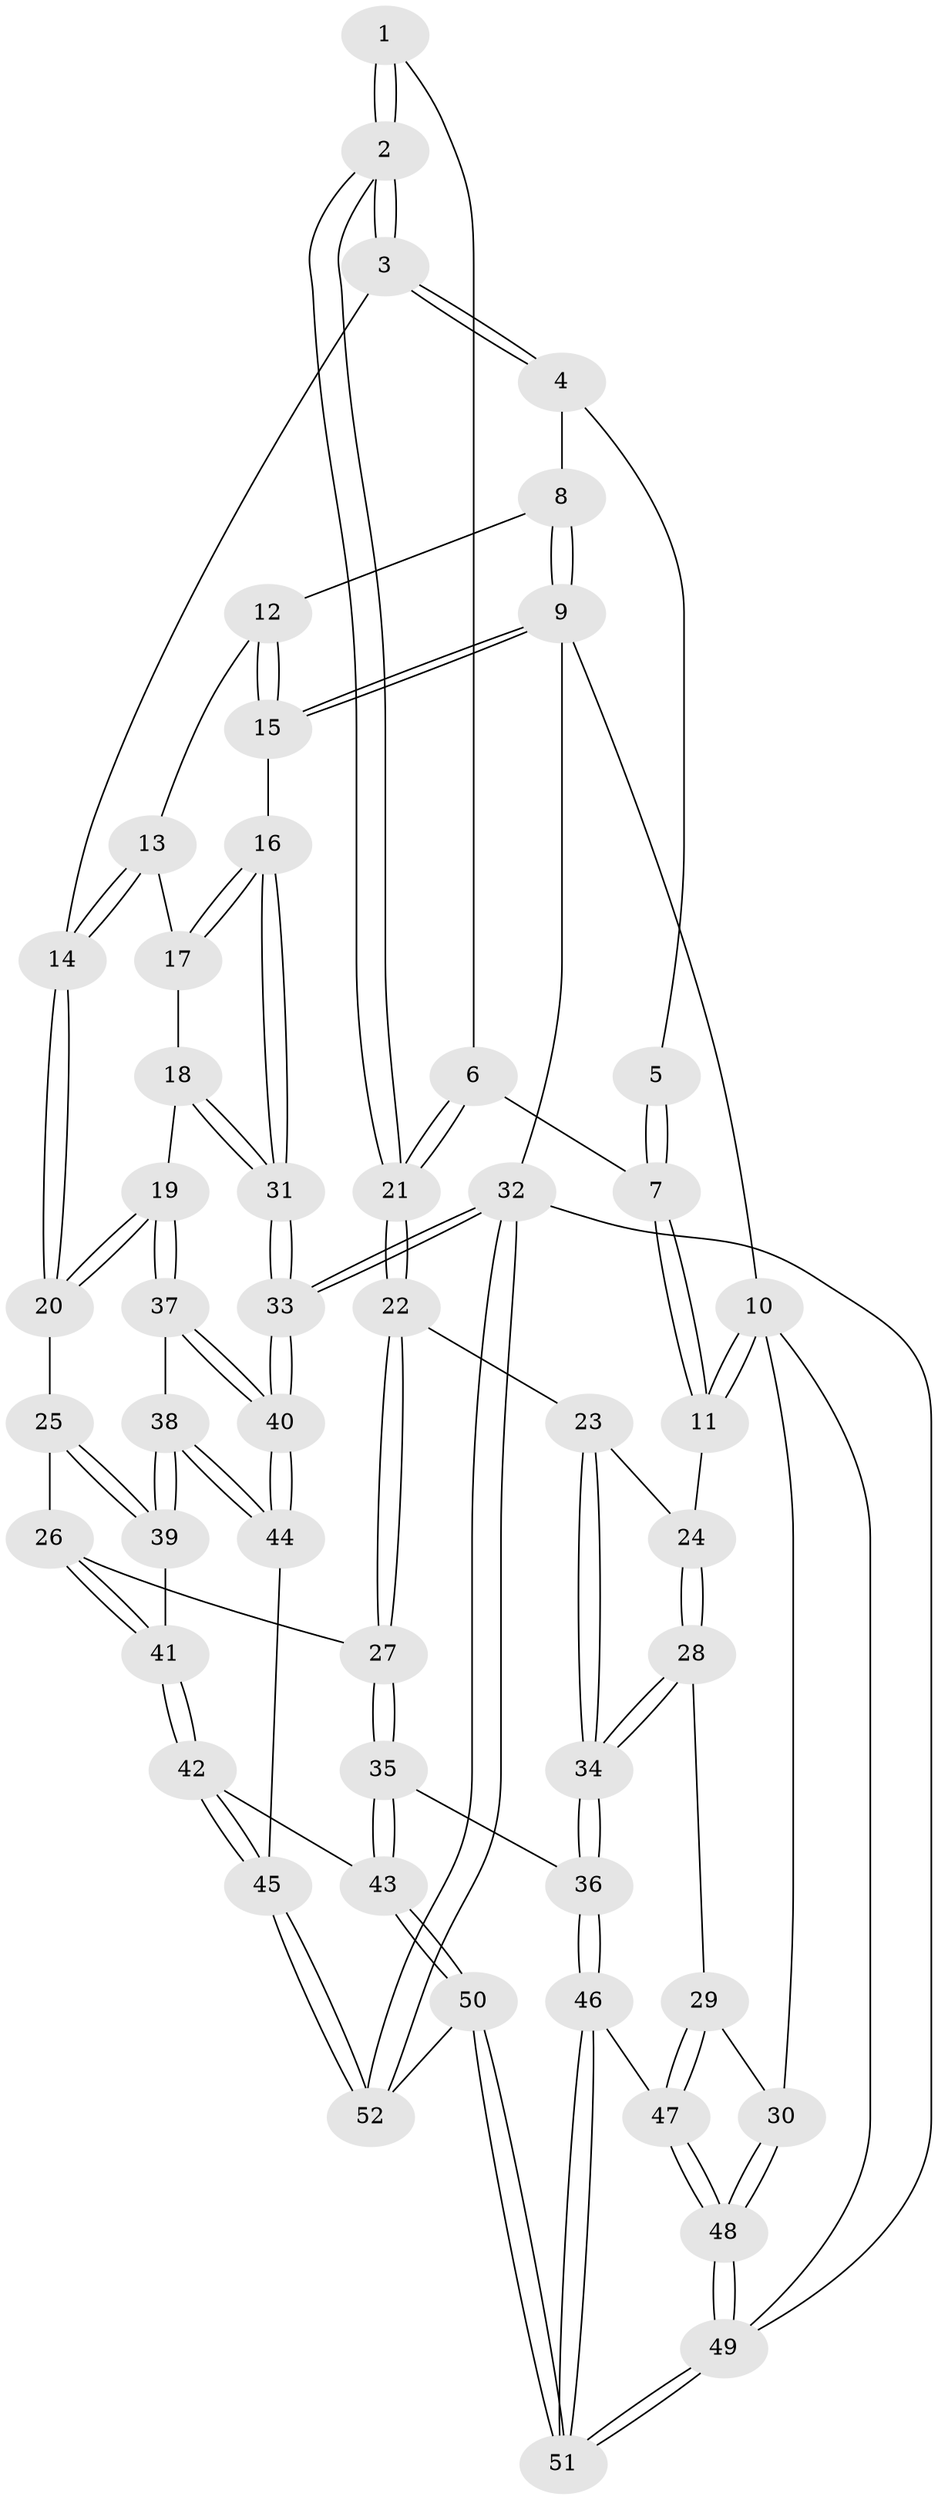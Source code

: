 // Generated by graph-tools (version 1.1) at 2025/03/03/09/25 03:03:28]
// undirected, 52 vertices, 127 edges
graph export_dot {
graph [start="1"]
  node [color=gray90,style=filled];
  1 [pos="+0.4816025129412612+0"];
  2 [pos="+0.5793621337557486+0.24208431983447143"];
  3 [pos="+0.673076864940802+0.2165385627372091"];
  4 [pos="+0.7299794148574353+0"];
  5 [pos="+0.4755359244020577+0"];
  6 [pos="+0.4445690867263827+0.18878158054572655"];
  7 [pos="+0+0"];
  8 [pos="+0.9110755292810596+0"];
  9 [pos="+1+0"];
  10 [pos="+0+0"];
  11 [pos="+0+0"];
  12 [pos="+0.8617304224741388+0.14012266774204207"];
  13 [pos="+0.8488759364943361+0.18208000815378864"];
  14 [pos="+0.7200098572595183+0.2312907976235773"];
  15 [pos="+1+0"];
  16 [pos="+1+0.10745317345641053"];
  17 [pos="+0.9144235516896144+0.20406442654788415"];
  18 [pos="+0.9690124262644029+0.3822180564506124"];
  19 [pos="+0.870740668915847+0.43366487320192165"];
  20 [pos="+0.8285301530640681+0.42303629781376273"];
  21 [pos="+0.51021706235919+0.284520865061019"];
  22 [pos="+0.494988705765078+0.30845763147952565"];
  23 [pos="+0.39719574734965096+0.3517755889340471"];
  24 [pos="+0.23368319527005021+0.28141708479435296"];
  25 [pos="+0.7859102481892424+0.4618117666997833"];
  26 [pos="+0.6274344870458994+0.49702223964852155"];
  27 [pos="+0.5770931367112646+0.4609782118092455"];
  28 [pos="+0.04036969168484672+0.4956556635467058"];
  29 [pos="+0+0.46769055598006637"];
  30 [pos="+0+0.4672616072916874"];
  31 [pos="+1+0.37803731725460643"];
  32 [pos="+1+1"];
  33 [pos="+1+0.7819593663044804"];
  34 [pos="+0.2694845414566382+0.640637988141341"];
  35 [pos="+0.431075436415482+0.71501612708469"];
  36 [pos="+0.27355290890263184+0.6519208350769731"];
  37 [pos="+0.8960720355508287+0.49632279723667583"];
  38 [pos="+0.8019912394170496+0.6995286374625046"];
  39 [pos="+0.7621192074019353+0.6323525894088695"];
  40 [pos="+1+0.754455753176406"];
  41 [pos="+0.6479037156090288+0.5765277294861411"];
  42 [pos="+0.5257608648260897+0.7543093068871894"];
  43 [pos="+0.4853275337380838+0.758277569638588"];
  44 [pos="+0.8210292426518755+0.7688956134592599"];
  45 [pos="+0.764262320092527+0.8164611692784554"];
  46 [pos="+0.20949728302625042+0.7498026663294175"];
  47 [pos="+0.07054811569545003+0.7730859911027199"];
  48 [pos="+0+1"];
  49 [pos="+0+1"];
  50 [pos="+0.4387378939967566+1"];
  51 [pos="+0.1827649814506837+1"];
  52 [pos="+0.735751554260466+1"];
  1 -- 2;
  1 -- 2;
  1 -- 6;
  2 -- 3;
  2 -- 3;
  2 -- 21;
  2 -- 21;
  3 -- 4;
  3 -- 4;
  3 -- 14;
  4 -- 5;
  4 -- 8;
  5 -- 7;
  5 -- 7;
  6 -- 7;
  6 -- 21;
  6 -- 21;
  7 -- 11;
  7 -- 11;
  8 -- 9;
  8 -- 9;
  8 -- 12;
  9 -- 10;
  9 -- 15;
  9 -- 15;
  9 -- 32;
  10 -- 11;
  10 -- 11;
  10 -- 30;
  10 -- 49;
  11 -- 24;
  12 -- 13;
  12 -- 15;
  12 -- 15;
  13 -- 14;
  13 -- 14;
  13 -- 17;
  14 -- 20;
  14 -- 20;
  15 -- 16;
  16 -- 17;
  16 -- 17;
  16 -- 31;
  16 -- 31;
  17 -- 18;
  18 -- 19;
  18 -- 31;
  18 -- 31;
  19 -- 20;
  19 -- 20;
  19 -- 37;
  19 -- 37;
  20 -- 25;
  21 -- 22;
  21 -- 22;
  22 -- 23;
  22 -- 27;
  22 -- 27;
  23 -- 24;
  23 -- 34;
  23 -- 34;
  24 -- 28;
  24 -- 28;
  25 -- 26;
  25 -- 39;
  25 -- 39;
  26 -- 27;
  26 -- 41;
  26 -- 41;
  27 -- 35;
  27 -- 35;
  28 -- 29;
  28 -- 34;
  28 -- 34;
  29 -- 30;
  29 -- 47;
  29 -- 47;
  30 -- 48;
  30 -- 48;
  31 -- 33;
  31 -- 33;
  32 -- 33;
  32 -- 33;
  32 -- 52;
  32 -- 52;
  32 -- 49;
  33 -- 40;
  33 -- 40;
  34 -- 36;
  34 -- 36;
  35 -- 36;
  35 -- 43;
  35 -- 43;
  36 -- 46;
  36 -- 46;
  37 -- 38;
  37 -- 40;
  37 -- 40;
  38 -- 39;
  38 -- 39;
  38 -- 44;
  38 -- 44;
  39 -- 41;
  40 -- 44;
  40 -- 44;
  41 -- 42;
  41 -- 42;
  42 -- 43;
  42 -- 45;
  42 -- 45;
  43 -- 50;
  43 -- 50;
  44 -- 45;
  45 -- 52;
  45 -- 52;
  46 -- 47;
  46 -- 51;
  46 -- 51;
  47 -- 48;
  47 -- 48;
  48 -- 49;
  48 -- 49;
  49 -- 51;
  49 -- 51;
  50 -- 51;
  50 -- 51;
  50 -- 52;
}
